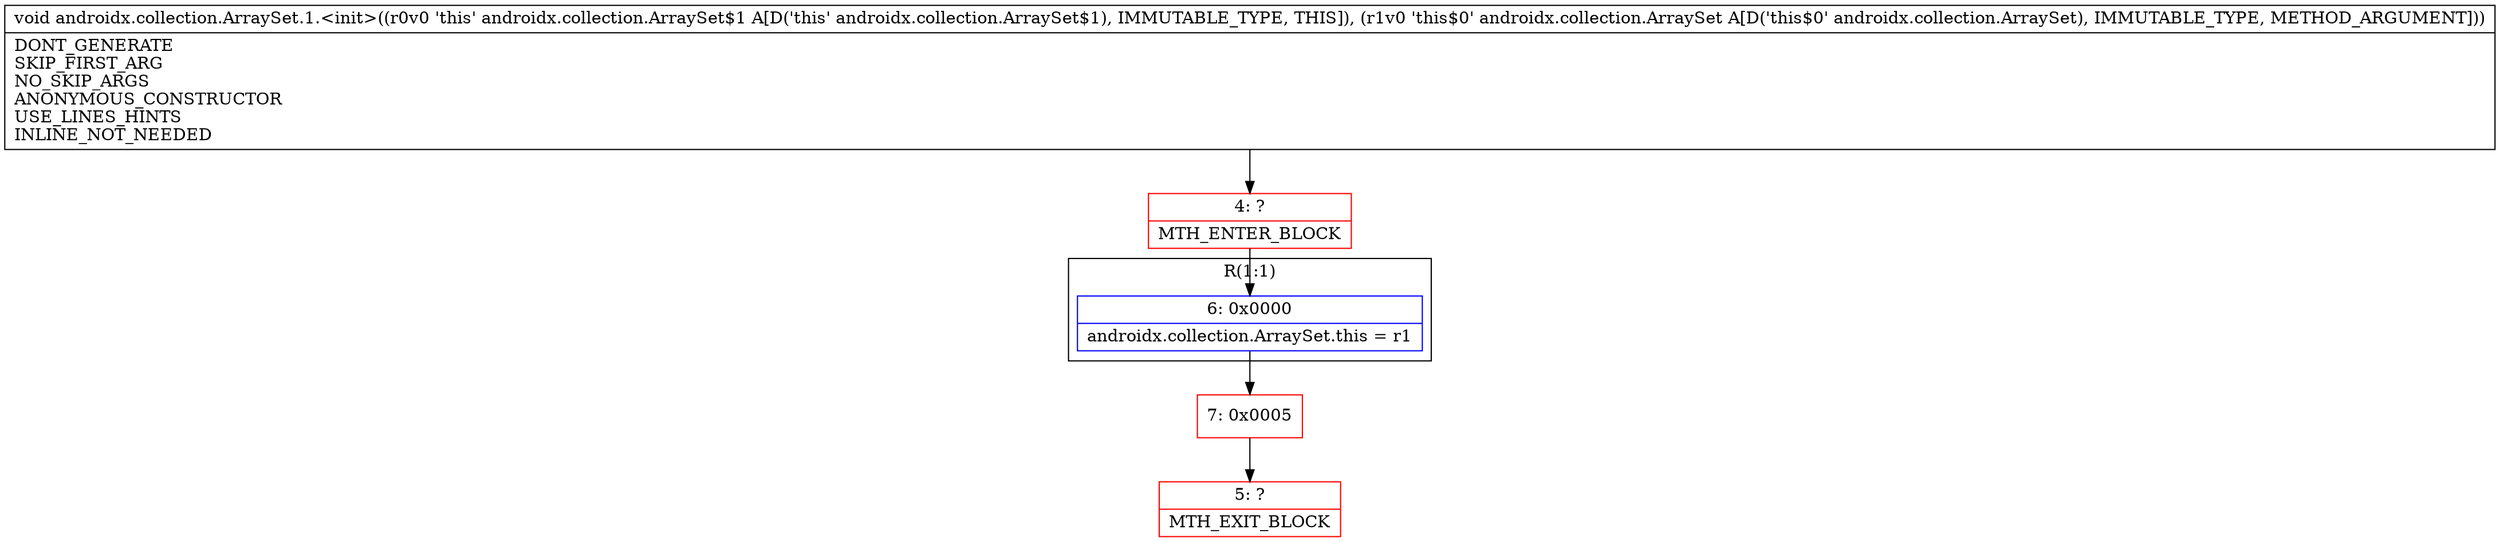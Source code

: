 digraph "CFG forandroidx.collection.ArraySet.1.\<init\>(Landroidx\/collection\/ArraySet;)V" {
subgraph cluster_Region_297848031 {
label = "R(1:1)";
node [shape=record,color=blue];
Node_6 [shape=record,label="{6\:\ 0x0000|androidx.collection.ArraySet.this = r1\l}"];
}
Node_4 [shape=record,color=red,label="{4\:\ ?|MTH_ENTER_BLOCK\l}"];
Node_7 [shape=record,color=red,label="{7\:\ 0x0005}"];
Node_5 [shape=record,color=red,label="{5\:\ ?|MTH_EXIT_BLOCK\l}"];
MethodNode[shape=record,label="{void androidx.collection.ArraySet.1.\<init\>((r0v0 'this' androidx.collection.ArraySet$1 A[D('this' androidx.collection.ArraySet$1), IMMUTABLE_TYPE, THIS]), (r1v0 'this$0' androidx.collection.ArraySet A[D('this$0' androidx.collection.ArraySet), IMMUTABLE_TYPE, METHOD_ARGUMENT]))  | DONT_GENERATE\lSKIP_FIRST_ARG\lNO_SKIP_ARGS\lANONYMOUS_CONSTRUCTOR\lUSE_LINES_HINTS\lINLINE_NOT_NEEDED\l}"];
MethodNode -> Node_4;Node_6 -> Node_7;
Node_4 -> Node_6;
Node_7 -> Node_5;
}

